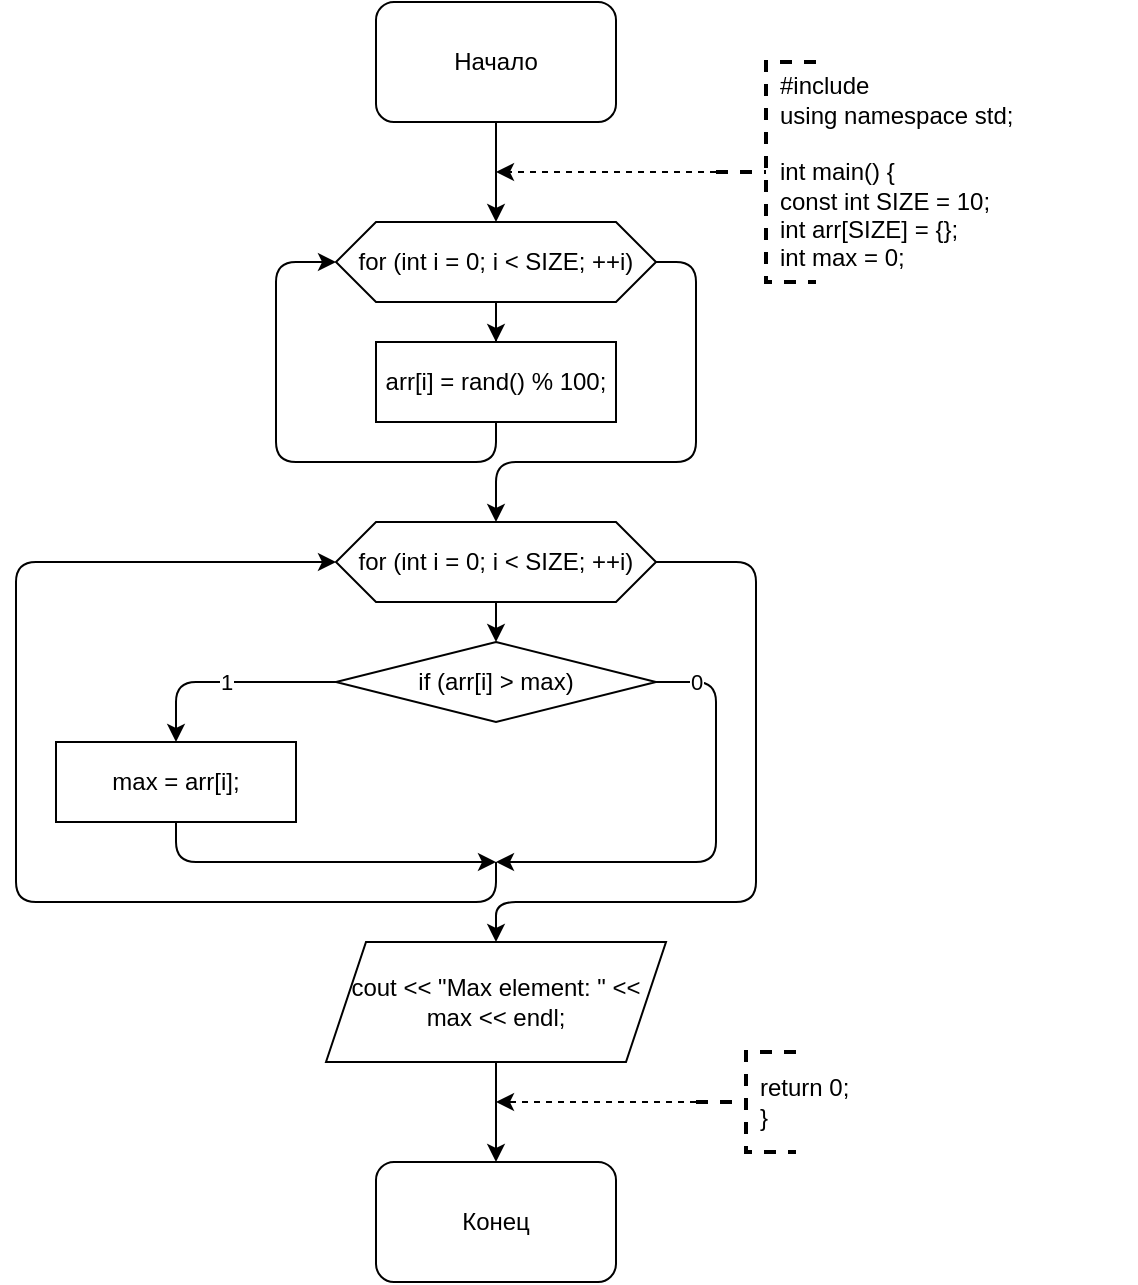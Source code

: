 <mxfile version="13.9.9" type="device"><diagram id="FysA0avHcCgUojx_JLZd" name="Страница 1"><mxGraphModel dx="1024" dy="592" grid="1" gridSize="10" guides="1" tooltips="1" connect="1" arrows="1" fold="1" page="1" pageScale="1" pageWidth="827" pageHeight="1169" math="0" shadow="0"><root><mxCell id="0"/><mxCell id="1" parent="0"/><mxCell id="VpYXP2VHwN5aoEd9tDOD-1" style="edgeStyle=orthogonalEdgeStyle;rounded=0;orthogonalLoop=1;jettySize=auto;html=1;entryX=0.5;entryY=0;entryDx=0;entryDy=0;" edge="1" parent="1" source="VpYXP2VHwN5aoEd9tDOD-2" target="VpYXP2VHwN5aoEd9tDOD-4"><mxGeometry relative="1" as="geometry"/></mxCell><mxCell id="VpYXP2VHwN5aoEd9tDOD-2" value="Начало" style="rounded=1;whiteSpace=wrap;html=1;" vertex="1" parent="1"><mxGeometry x="340" y="10" width="120" height="60" as="geometry"/></mxCell><mxCell id="VpYXP2VHwN5aoEd9tDOD-3" style="edgeStyle=orthogonalEdgeStyle;rounded=0;orthogonalLoop=1;jettySize=auto;html=1;" edge="1" parent="1" source="VpYXP2VHwN5aoEd9tDOD-4" target="VpYXP2VHwN5aoEd9tDOD-5"><mxGeometry relative="1" as="geometry"/></mxCell><mxCell id="VpYXP2VHwN5aoEd9tDOD-4" value="for (int i = 0; i &amp;lt; SIZE; ++i)" style="shape=hexagon;perimeter=hexagonPerimeter2;whiteSpace=wrap;html=1;fixedSize=1;" vertex="1" parent="1"><mxGeometry x="320" y="120" width="160" height="40" as="geometry"/></mxCell><mxCell id="VpYXP2VHwN5aoEd9tDOD-5" value="arr[i] = rand() % 100;" style="rounded=0;whiteSpace=wrap;html=1;" vertex="1" parent="1"><mxGeometry x="340" y="180" width="120" height="40" as="geometry"/></mxCell><mxCell id="VpYXP2VHwN5aoEd9tDOD-6" value="" style="endArrow=classic;html=1;exitX=0.5;exitY=1;exitDx=0;exitDy=0;entryX=0;entryY=0.5;entryDx=0;entryDy=0;" edge="1" parent="1" source="VpYXP2VHwN5aoEd9tDOD-5" target="VpYXP2VHwN5aoEd9tDOD-4"><mxGeometry width="50" height="50" relative="1" as="geometry"><mxPoint x="390" y="330" as="sourcePoint"/><mxPoint x="440" y="280" as="targetPoint"/><Array as="points"><mxPoint x="400" y="240"/><mxPoint x="290" y="240"/><mxPoint x="290" y="140"/></Array></mxGeometry></mxCell><mxCell id="VpYXP2VHwN5aoEd9tDOD-7" value="" style="endArrow=classic;html=1;exitX=1;exitY=0.5;exitDx=0;exitDy=0;" edge="1" parent="1" source="VpYXP2VHwN5aoEd9tDOD-4"><mxGeometry width="50" height="50" relative="1" as="geometry"><mxPoint x="390" y="330" as="sourcePoint"/><mxPoint x="400" y="270" as="targetPoint"/><Array as="points"><mxPoint x="500" y="140"/><mxPoint x="500" y="240"/><mxPoint x="400" y="240"/></Array></mxGeometry></mxCell><mxCell id="VpYXP2VHwN5aoEd9tDOD-16" value="Конец" style="rounded=1;whiteSpace=wrap;html=1;" vertex="1" parent="1"><mxGeometry x="340" y="590" width="120" height="60" as="geometry"/></mxCell><mxCell id="VpYXP2VHwN5aoEd9tDOD-17" style="edgeStyle=orthogonalEdgeStyle;rounded=0;orthogonalLoop=1;jettySize=auto;html=1;dashed=1;" edge="1" parent="1" source="VpYXP2VHwN5aoEd9tDOD-18"><mxGeometry relative="1" as="geometry"><mxPoint x="400" y="95" as="targetPoint"/></mxGeometry></mxCell><mxCell id="VpYXP2VHwN5aoEd9tDOD-18" value="" style="strokeWidth=2;html=1;shape=mxgraph.flowchart.annotation_2;align=left;labelPosition=right;pointerEvents=1;dashed=1;" vertex="1" parent="1"><mxGeometry x="510" y="40" width="50" height="110" as="geometry"/></mxCell><mxCell id="VpYXP2VHwN5aoEd9tDOD-19" value="#include&amp;nbsp;&lt;br&gt;using namespace std;&lt;br&gt;&lt;br&gt;int main() {&lt;br&gt;const int SIZE = 10;&lt;br&gt;int arr[SIZE] = {};&lt;br&gt;int max = 0;" style="text;html=1;strokeColor=none;fillColor=none;align=left;verticalAlign=middle;whiteSpace=wrap;rounded=0;dashed=1;" vertex="1" parent="1"><mxGeometry x="540" y="40" width="180" height="110" as="geometry"/></mxCell><mxCell id="VpYXP2VHwN5aoEd9tDOD-20" style="edgeStyle=orthogonalEdgeStyle;rounded=0;orthogonalLoop=1;jettySize=auto;html=1;dashed=1;" edge="1" parent="1" source="VpYXP2VHwN5aoEd9tDOD-21"><mxGeometry relative="1" as="geometry"><mxPoint x="400" y="560" as="targetPoint"/></mxGeometry></mxCell><mxCell id="VpYXP2VHwN5aoEd9tDOD-21" value="" style="strokeWidth=2;html=1;shape=mxgraph.flowchart.annotation_2;align=left;labelPosition=right;pointerEvents=1;dashed=1;" vertex="1" parent="1"><mxGeometry x="500" y="535" width="50" height="50" as="geometry"/></mxCell><mxCell id="VpYXP2VHwN5aoEd9tDOD-22" value="return 0;&lt;br&gt;}" style="text;html=1;strokeColor=none;fillColor=none;align=left;verticalAlign=middle;whiteSpace=wrap;rounded=0;dashed=1;" vertex="1" parent="1"><mxGeometry x="530" y="535" width="110" height="50" as="geometry"/></mxCell><mxCell id="VpYXP2VHwN5aoEd9tDOD-29" style="edgeStyle=orthogonalEdgeStyle;rounded=1;orthogonalLoop=1;jettySize=auto;html=1;entryX=0.5;entryY=0;entryDx=0;entryDy=0;" edge="1" parent="1" source="VpYXP2VHwN5aoEd9tDOD-23" target="VpYXP2VHwN5aoEd9tDOD-24"><mxGeometry relative="1" as="geometry"/></mxCell><mxCell id="VpYXP2VHwN5aoEd9tDOD-23" value="for (int i = 0; i &amp;lt; SIZE; ++i)" style="shape=hexagon;perimeter=hexagonPerimeter2;whiteSpace=wrap;html=1;fixedSize=1;" vertex="1" parent="1"><mxGeometry x="320" y="270" width="160" height="40" as="geometry"/></mxCell><mxCell id="VpYXP2VHwN5aoEd9tDOD-25" value="1" style="edgeStyle=orthogonalEdgeStyle;rounded=1;orthogonalLoop=1;jettySize=auto;html=1;" edge="1" parent="1" source="VpYXP2VHwN5aoEd9tDOD-24" target="VpYXP2VHwN5aoEd9tDOD-26"><mxGeometry relative="1" as="geometry"><mxPoint x="250" y="380" as="targetPoint"/></mxGeometry></mxCell><mxCell id="VpYXP2VHwN5aoEd9tDOD-24" value="if (arr[i] &amp;gt; max)" style="rhombus;whiteSpace=wrap;html=1;" vertex="1" parent="1"><mxGeometry x="320" y="330" width="160" height="40" as="geometry"/></mxCell><mxCell id="VpYXP2VHwN5aoEd9tDOD-26" value="max = arr[i];" style="rounded=0;whiteSpace=wrap;html=1;" vertex="1" parent="1"><mxGeometry x="180" y="380" width="120" height="40" as="geometry"/></mxCell><mxCell id="VpYXP2VHwN5aoEd9tDOD-27" value="0" style="endArrow=classic;html=1;exitX=1;exitY=0.5;exitDx=0;exitDy=0;" edge="1" parent="1" source="VpYXP2VHwN5aoEd9tDOD-24"><mxGeometry x="-0.826" width="50" height="50" relative="1" as="geometry"><mxPoint x="390" y="430" as="sourcePoint"/><mxPoint x="400" y="440" as="targetPoint"/><Array as="points"><mxPoint x="510" y="350"/><mxPoint x="510" y="440"/></Array><mxPoint as="offset"/></mxGeometry></mxCell><mxCell id="VpYXP2VHwN5aoEd9tDOD-28" value="" style="endArrow=classic;html=1;exitX=0.5;exitY=1;exitDx=0;exitDy=0;" edge="1" parent="1" source="VpYXP2VHwN5aoEd9tDOD-26"><mxGeometry width="50" height="50" relative="1" as="geometry"><mxPoint x="390" y="430" as="sourcePoint"/><mxPoint x="400" y="440" as="targetPoint"/><Array as="points"><mxPoint x="240" y="440"/></Array></mxGeometry></mxCell><mxCell id="VpYXP2VHwN5aoEd9tDOD-30" value="" style="endArrow=classic;html=1;entryX=0;entryY=0.5;entryDx=0;entryDy=0;" edge="1" parent="1" target="VpYXP2VHwN5aoEd9tDOD-23"><mxGeometry width="50" height="50" relative="1" as="geometry"><mxPoint x="400" y="440" as="sourcePoint"/><mxPoint x="440" y="380" as="targetPoint"/><Array as="points"><mxPoint x="400" y="460"/><mxPoint x="160" y="460"/><mxPoint x="160" y="290"/></Array></mxGeometry></mxCell><mxCell id="VpYXP2VHwN5aoEd9tDOD-33" style="edgeStyle=orthogonalEdgeStyle;rounded=1;orthogonalLoop=1;jettySize=auto;html=1;entryX=0.5;entryY=0;entryDx=0;entryDy=0;" edge="1" parent="1" source="VpYXP2VHwN5aoEd9tDOD-31" target="VpYXP2VHwN5aoEd9tDOD-16"><mxGeometry relative="1" as="geometry"/></mxCell><mxCell id="VpYXP2VHwN5aoEd9tDOD-31" value="cout &amp;lt;&amp;lt; &quot;Max element: &quot; &amp;lt;&amp;lt; max &amp;lt;&amp;lt; endl;" style="shape=parallelogram;perimeter=parallelogramPerimeter;whiteSpace=wrap;html=1;fixedSize=1;" vertex="1" parent="1"><mxGeometry x="315" y="480" width="170" height="60" as="geometry"/></mxCell><mxCell id="VpYXP2VHwN5aoEd9tDOD-32" value="" style="endArrow=classic;html=1;exitX=1;exitY=0.5;exitDx=0;exitDy=0;entryX=0.5;entryY=0;entryDx=0;entryDy=0;" edge="1" parent="1" source="VpYXP2VHwN5aoEd9tDOD-23" target="VpYXP2VHwN5aoEd9tDOD-31"><mxGeometry width="50" height="50" relative="1" as="geometry"><mxPoint x="390" y="420" as="sourcePoint"/><mxPoint x="440" y="370" as="targetPoint"/><Array as="points"><mxPoint x="530" y="290"/><mxPoint x="530" y="460"/><mxPoint x="400" y="460"/></Array></mxGeometry></mxCell></root></mxGraphModel></diagram></mxfile>